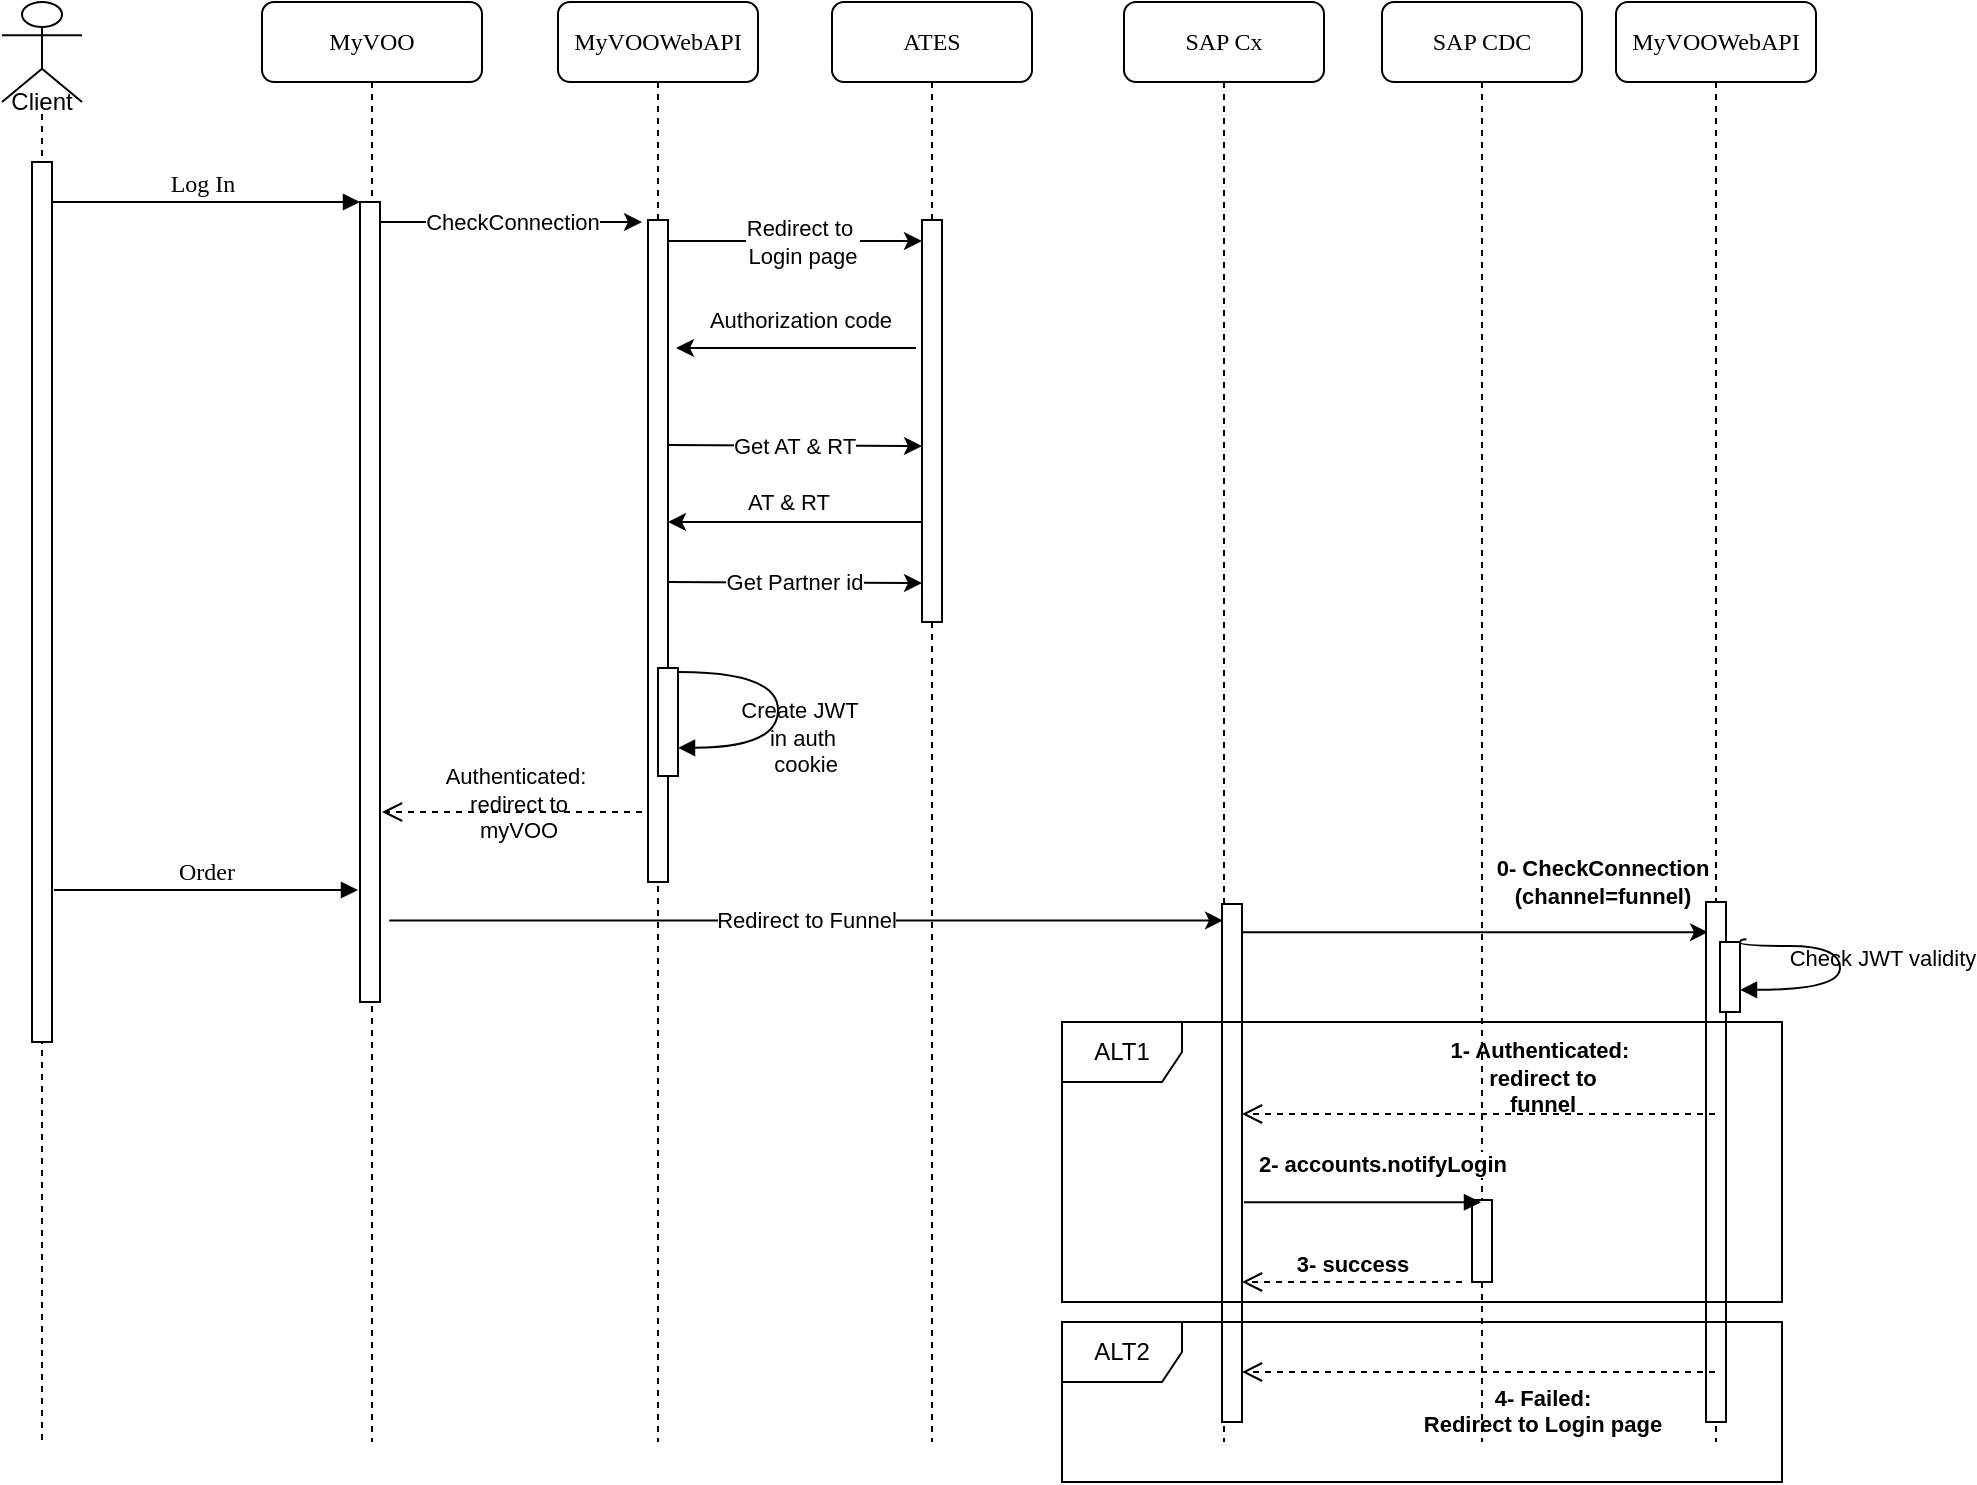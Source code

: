 <mxfile version="14.6.0" type="github" pages="2">
  <diagram name="SignIn v4 client authentifié" id="ywt-HCj624KQIoi7aklT">
    <mxGraphModel dx="1659" dy="769" grid="1" gridSize="10" guides="1" tooltips="1" connect="1" arrows="1" fold="1" page="1" pageScale="1" pageWidth="827" pageHeight="1169" math="0" shadow="0">
      <root>
        <mxCell id="20mohrdvUinJ7FdaK1xu-0" />
        <mxCell id="20mohrdvUinJ7FdaK1xu-1" parent="20mohrdvUinJ7FdaK1xu-0" />
        <mxCell id="20mohrdvUinJ7FdaK1xu-2" value="MyVOO" style="shape=umlLifeline;perimeter=lifelinePerimeter;whiteSpace=wrap;html=1;container=1;collapsible=0;recursiveResize=0;outlineConnect=0;rounded=1;shadow=0;comic=0;labelBackgroundColor=none;strokeWidth=1;fontFamily=Verdana;fontSize=12;align=center;" parent="20mohrdvUinJ7FdaK1xu-1" vertex="1">
          <mxGeometry x="240" y="80" width="110" height="720" as="geometry" />
        </mxCell>
        <mxCell id="20mohrdvUinJ7FdaK1xu-36" value="CheckConnection" style="edgeStyle=orthogonalEdgeStyle;rounded=0;orthogonalLoop=1;jettySize=auto;html=1;" parent="20mohrdvUinJ7FdaK1xu-2" edge="1">
          <mxGeometry relative="1" as="geometry">
            <mxPoint x="59" y="110" as="sourcePoint" />
            <mxPoint x="190" y="110" as="targetPoint" />
          </mxGeometry>
        </mxCell>
        <mxCell id="20mohrdvUinJ7FdaK1xu-3" value="" style="html=1;points=[];perimeter=orthogonalPerimeter;rounded=0;shadow=0;comic=0;labelBackgroundColor=none;strokeWidth=1;fontFamily=Verdana;fontSize=12;align=center;" parent="20mohrdvUinJ7FdaK1xu-2" vertex="1">
          <mxGeometry x="49" y="100" width="10" height="400" as="geometry" />
        </mxCell>
        <mxCell id="20mohrdvUinJ7FdaK1xu-4" value="MyVOOWebAPI" style="shape=umlLifeline;perimeter=lifelinePerimeter;whiteSpace=wrap;html=1;container=1;collapsible=0;recursiveResize=0;outlineConnect=0;rounded=1;shadow=0;comic=0;labelBackgroundColor=none;strokeWidth=1;fontFamily=Verdana;fontSize=12;align=center;" parent="20mohrdvUinJ7FdaK1xu-1" vertex="1">
          <mxGeometry x="388" y="80" width="100" height="720" as="geometry" />
        </mxCell>
        <mxCell id="20mohrdvUinJ7FdaK1xu-7" value="Log In" style="html=1;verticalAlign=bottom;endArrow=block;entryX=0;entryY=0;labelBackgroundColor=none;fontFamily=Verdana;fontSize=12;edgeStyle=elbowEdgeStyle;elbow=vertical;" parent="20mohrdvUinJ7FdaK1xu-1" source="20mohrdvUinJ7FdaK1xu-9" target="20mohrdvUinJ7FdaK1xu-3" edge="1">
          <mxGeometry relative="1" as="geometry">
            <mxPoint x="155" y="180" as="sourcePoint" />
          </mxGeometry>
        </mxCell>
        <mxCell id="20mohrdvUinJ7FdaK1xu-9" value="Client" style="shape=umlLifeline;participant=umlActor;perimeter=lifelinePerimeter;whiteSpace=wrap;html=1;container=1;collapsible=0;recursiveResize=0;verticalAlign=top;spacingTop=36;outlineConnect=0;size=50;" parent="20mohrdvUinJ7FdaK1xu-1" vertex="1">
          <mxGeometry x="110" y="80" width="40" height="720" as="geometry" />
        </mxCell>
        <mxCell id="20mohrdvUinJ7FdaK1xu-10" value="" style="html=1;points=[];perimeter=orthogonalPerimeter;" parent="20mohrdvUinJ7FdaK1xu-9" vertex="1">
          <mxGeometry x="15" y="80" width="10" height="440" as="geometry" />
        </mxCell>
        <mxCell id="20mohrdvUinJ7FdaK1xu-12" value="SAP Cx" style="shape=umlLifeline;perimeter=lifelinePerimeter;whiteSpace=wrap;html=1;container=1;collapsible=0;recursiveResize=0;outlineConnect=0;rounded=1;shadow=0;comic=0;labelBackgroundColor=none;strokeWidth=1;fontFamily=Verdana;fontSize=12;align=center;gradientColor=#ffffff;" parent="20mohrdvUinJ7FdaK1xu-1" vertex="1">
          <mxGeometry x="671" y="80" width="100" height="720" as="geometry" />
        </mxCell>
        <mxCell id="20mohrdvUinJ7FdaK1xu-16" value="ATES" style="shape=umlLifeline;perimeter=lifelinePerimeter;whiteSpace=wrap;html=1;container=1;collapsible=0;recursiveResize=0;outlineConnect=0;rounded=1;shadow=0;comic=0;labelBackgroundColor=none;strokeWidth=1;fontFamily=Verdana;fontSize=12;align=center;" parent="20mohrdvUinJ7FdaK1xu-1" vertex="1">
          <mxGeometry x="525" y="80" width="100" height="720" as="geometry" />
        </mxCell>
        <mxCell id="20mohrdvUinJ7FdaK1xu-17" value="Authenticated:&amp;nbsp;&lt;br style=&quot;font-size: 11px;&quot;&gt;redirect to &lt;br style=&quot;font-size: 11px;&quot;&gt;myVOO" style="html=1;verticalAlign=bottom;endArrow=open;dashed=1;endSize=8;labelBackgroundColor=none;fontFamily=Helvetica;fontSize=11;edgeStyle=elbowEdgeStyle;elbow=vertical;" parent="20mohrdvUinJ7FdaK1xu-1" edge="1">
          <mxGeometry x="-0.037" y="18" relative="1" as="geometry">
            <mxPoint x="300" y="485" as="targetPoint" />
            <Array as="points">
              <mxPoint x="403" y="485" />
              <mxPoint x="433" y="485" />
            </Array>
            <mxPoint x="430" y="485" as="sourcePoint" />
            <mxPoint as="offset" />
          </mxGeometry>
        </mxCell>
        <mxCell id="20mohrdvUinJ7FdaK1xu-28" value="Order" style="html=1;verticalAlign=bottom;endArrow=block;labelBackgroundColor=none;fontFamily=Verdana;fontSize=12;edgeStyle=elbowEdgeStyle;elbow=vertical;" parent="20mohrdvUinJ7FdaK1xu-1" edge="1">
          <mxGeometry relative="1" as="geometry">
            <mxPoint x="136" y="524" as="sourcePoint" />
            <mxPoint x="288" y="524" as="targetPoint" />
          </mxGeometry>
        </mxCell>
        <mxCell id="20mohrdvUinJ7FdaK1xu-39" value="Redirect to&amp;nbsp;&lt;br&gt;Login page" style="edgeStyle=orthogonalEdgeStyle;rounded=0;orthogonalLoop=1;jettySize=auto;html=1;" parent="20mohrdvUinJ7FdaK1xu-1" edge="1">
          <mxGeometry x="0.055" relative="1" as="geometry">
            <mxPoint x="443" y="199.5" as="sourcePoint" />
            <mxPoint x="570" y="199.5" as="targetPoint" />
            <mxPoint as="offset" />
          </mxGeometry>
        </mxCell>
        <mxCell id="20mohrdvUinJ7FdaK1xu-37" value="" style="html=1;points=[];perimeter=orthogonalPerimeter;rounded=0;shadow=0;comic=0;labelBackgroundColor=none;strokeWidth=1;fontFamily=Verdana;fontSize=12;align=center;" parent="20mohrdvUinJ7FdaK1xu-1" vertex="1">
          <mxGeometry x="433" y="189" width="10" height="331" as="geometry" />
        </mxCell>
        <mxCell id="20mohrdvUinJ7FdaK1xu-40" value="" style="html=1;points=[];perimeter=orthogonalPerimeter;rounded=0;shadow=0;comic=0;labelBackgroundColor=none;strokeWidth=1;fontFamily=Verdana;fontSize=12;align=center;" parent="20mohrdvUinJ7FdaK1xu-1" vertex="1">
          <mxGeometry x="570" y="189" width="10" height="201" as="geometry" />
        </mxCell>
        <mxCell id="20mohrdvUinJ7FdaK1xu-43" value="Authorization code" style="endArrow=classic;html=1;" parent="20mohrdvUinJ7FdaK1xu-1" edge="1">
          <mxGeometry x="-0.033" y="-14" width="50" height="50" relative="1" as="geometry">
            <mxPoint x="567" y="253" as="sourcePoint" />
            <mxPoint x="447" y="253" as="targetPoint" />
            <mxPoint as="offset" />
          </mxGeometry>
        </mxCell>
        <mxCell id="20mohrdvUinJ7FdaK1xu-44" value="Get AT &amp;amp; RT" style="endArrow=classic;html=1;" parent="20mohrdvUinJ7FdaK1xu-1" edge="1">
          <mxGeometry width="50" height="50" relative="1" as="geometry">
            <mxPoint x="443" y="301.5" as="sourcePoint" />
            <mxPoint x="570" y="302" as="targetPoint" />
          </mxGeometry>
        </mxCell>
        <mxCell id="20mohrdvUinJ7FdaK1xu-45" value="AT &amp;amp; RT" style="endArrow=classic;html=1;exitX=0;exitY=0.751;exitDx=0;exitDy=0;exitPerimeter=0;" parent="20mohrdvUinJ7FdaK1xu-1" source="20mohrdvUinJ7FdaK1xu-40" edge="1">
          <mxGeometry x="0.05" y="-10" width="50" height="50" relative="1" as="geometry">
            <mxPoint x="563" y="340" as="sourcePoint" />
            <mxPoint x="443" y="340" as="targetPoint" />
            <mxPoint as="offset" />
          </mxGeometry>
        </mxCell>
        <mxCell id="20mohrdvUinJ7FdaK1xu-46" value="Get Partner id" style="endArrow=classic;html=1;" parent="20mohrdvUinJ7FdaK1xu-1" edge="1">
          <mxGeometry width="50" height="50" relative="1" as="geometry">
            <mxPoint x="443" y="370" as="sourcePoint" />
            <mxPoint x="570" y="370.5" as="targetPoint" />
          </mxGeometry>
        </mxCell>
        <mxCell id="20mohrdvUinJ7FdaK1xu-47" value="Create JWT&amp;nbsp;&lt;br style=&quot;font-size: 11px;&quot;&gt;in auth&lt;br style=&quot;font-size: 11px;&quot;&gt;&amp;nbsp;cookie" style="html=1;verticalAlign=bottom;endArrow=block;labelBackgroundColor=none;fontFamily=Helvetica;fontSize=11;elbow=vertical;edgeStyle=orthogonalEdgeStyle;curved=1;entryX=1;entryY=0.286;entryPerimeter=0;" parent="20mohrdvUinJ7FdaK1xu-1" edge="1">
          <mxGeometry x="0.273" y="21" relative="1" as="geometry">
            <mxPoint x="448.38" y="415" as="sourcePoint" />
            <mxPoint x="448.0" y="452.92" as="targetPoint" />
            <Array as="points">
              <mxPoint x="498" y="414.9" />
              <mxPoint x="498" y="452.9" />
            </Array>
            <mxPoint x="12" y="-4" as="offset" />
          </mxGeometry>
        </mxCell>
        <mxCell id="20mohrdvUinJ7FdaK1xu-48" value="" style="html=1;points=[];perimeter=orthogonalPerimeter;rounded=0;shadow=0;comic=0;labelBackgroundColor=none;strokeWidth=1;fontFamily=Verdana;fontSize=12;align=center;" parent="20mohrdvUinJ7FdaK1xu-1" vertex="1">
          <mxGeometry x="438" y="413" width="10" height="54" as="geometry" />
        </mxCell>
        <mxCell id="20mohrdvUinJ7FdaK1xu-49" value="Redirect to Funnel" style="edgeStyle=orthogonalEdgeStyle;rounded=0;orthogonalLoop=1;jettySize=auto;html=1;exitX=1.46;exitY=0.948;exitDx=0;exitDy=0;exitPerimeter=0;" parent="20mohrdvUinJ7FdaK1xu-1" edge="1">
          <mxGeometry relative="1" as="geometry">
            <mxPoint x="303.6" y="539.2" as="sourcePoint" />
            <mxPoint x="720.5" y="539.2" as="targetPoint" />
            <Array as="points">
              <mxPoint x="610" y="539" />
              <mxPoint x="610" y="539" />
            </Array>
          </mxGeometry>
        </mxCell>
        <mxCell id="20mohrdvUinJ7FdaK1xu-52" value="&lt;b&gt;0- CheckConnection &lt;br&gt;(channel=funnel)&lt;/b&gt;" style="edgeStyle=orthogonalEdgeStyle;rounded=0;orthogonalLoop=1;jettySize=auto;html=1;entryX=0.1;entryY=0.058;entryDx=0;entryDy=0;entryPerimeter=0;" parent="20mohrdvUinJ7FdaK1xu-1" target="20mohrdvUinJ7FdaK1xu-53" edge="1">
          <mxGeometry x="0.547" y="25" relative="1" as="geometry">
            <mxPoint x="730" y="544" as="sourcePoint" />
            <mxPoint x="870" y="544" as="targetPoint" />
            <Array as="points">
              <mxPoint x="730" y="546" />
            </Array>
            <mxPoint as="offset" />
          </mxGeometry>
        </mxCell>
        <mxCell id="20mohrdvUinJ7FdaK1xu-50" value="" style="html=1;points=[];perimeter=orthogonalPerimeter;rounded=0;shadow=0;comic=0;labelBackgroundColor=none;strokeWidth=1;fontFamily=Verdana;fontSize=12;align=center;" parent="20mohrdvUinJ7FdaK1xu-1" vertex="1">
          <mxGeometry x="720" y="531" width="10" height="259" as="geometry" />
        </mxCell>
        <mxCell id="20mohrdvUinJ7FdaK1xu-51" value="MyVOOWebAPI" style="shape=umlLifeline;perimeter=lifelinePerimeter;whiteSpace=wrap;html=1;container=1;collapsible=0;recursiveResize=0;outlineConnect=0;rounded=1;shadow=0;comic=0;labelBackgroundColor=none;strokeWidth=1;fontFamily=Verdana;fontSize=12;align=center;" parent="20mohrdvUinJ7FdaK1xu-1" vertex="1">
          <mxGeometry x="917" y="80" width="100" height="720" as="geometry" />
        </mxCell>
        <mxCell id="20mohrdvUinJ7FdaK1xu-53" value="" style="html=1;points=[];perimeter=orthogonalPerimeter;rounded=0;shadow=0;comic=0;labelBackgroundColor=none;strokeWidth=1;fontFamily=Verdana;fontSize=12;align=center;" parent="20mohrdvUinJ7FdaK1xu-1" vertex="1">
          <mxGeometry x="962" y="530" width="10" height="260" as="geometry" />
        </mxCell>
        <mxCell id="20mohrdvUinJ7FdaK1xu-54" value="Check JWT validity" style="html=1;verticalAlign=bottom;endArrow=block;labelBackgroundColor=none;fontFamily=Helvetica;fontSize=11;elbow=vertical;edgeStyle=orthogonalEdgeStyle;curved=1;entryX=1;entryY=0.286;entryPerimeter=0;exitX=1.32;exitY=-0.04;exitDx=0;exitDy=0;exitPerimeter=0;" parent="20mohrdvUinJ7FdaK1xu-1" source="20mohrdvUinJ7FdaK1xu-55" edge="1">
          <mxGeometry x="0.122" y="21" relative="1" as="geometry">
            <mxPoint x="979.38" y="536" as="sourcePoint" />
            <mxPoint x="979" y="573.92" as="targetPoint" />
            <Array as="points">
              <mxPoint x="979" y="549" />
              <mxPoint x="979" y="552" />
              <mxPoint x="1029" y="552" />
              <mxPoint x="1029" y="574" />
            </Array>
            <mxPoint as="offset" />
          </mxGeometry>
        </mxCell>
        <mxCell id="20mohrdvUinJ7FdaK1xu-55" value="" style="html=1;points=[];perimeter=orthogonalPerimeter;rounded=0;shadow=0;comic=0;labelBackgroundColor=none;strokeWidth=1;fontFamily=Verdana;fontSize=12;align=center;" parent="20mohrdvUinJ7FdaK1xu-1" vertex="1">
          <mxGeometry x="969" y="550" width="10" height="35" as="geometry" />
        </mxCell>
        <mxCell id="20mohrdvUinJ7FdaK1xu-58" value="&lt;b&gt;1- Authenticated:&amp;nbsp;&lt;br style=&quot;font-size: 11px&quot;&gt;redirect to &lt;br style=&quot;font-size: 11px&quot;&gt;funnel&lt;/b&gt;" style="html=1;verticalAlign=bottom;endArrow=open;dashed=1;endSize=8;labelBackgroundColor=none;fontFamily=Helvetica;fontSize=11;edgeStyle=elbowEdgeStyle;elbow=vertical;" parent="20mohrdvUinJ7FdaK1xu-1" edge="1">
          <mxGeometry x="-0.269" y="4" relative="1" as="geometry">
            <mxPoint x="730" y="636" as="targetPoint" />
            <Array as="points">
              <mxPoint x="833" y="636" />
              <mxPoint x="863" y="636" />
            </Array>
            <mxPoint x="966.5" y="636" as="sourcePoint" />
            <mxPoint as="offset" />
          </mxGeometry>
        </mxCell>
        <mxCell id="yC-pxovkOlkUJnWzVuCb-2" value="ALT1" style="shape=umlFrame;whiteSpace=wrap;html=1;" parent="20mohrdvUinJ7FdaK1xu-1" vertex="1">
          <mxGeometry x="640" y="590" width="360" height="140" as="geometry" />
        </mxCell>
        <mxCell id="yC-pxovkOlkUJnWzVuCb-3" value="ALT2" style="shape=umlFrame;whiteSpace=wrap;html=1;" parent="20mohrdvUinJ7FdaK1xu-1" vertex="1">
          <mxGeometry x="640" y="740" width="360" height="80" as="geometry" />
        </mxCell>
        <mxCell id="yC-pxovkOlkUJnWzVuCb-4" value="&lt;b&gt;4- Failed:&lt;br&gt;Redirect to Login page&lt;/b&gt;" style="html=1;verticalAlign=bottom;endArrow=open;dashed=1;endSize=8;labelBackgroundColor=none;fontFamily=Helvetica;fontSize=11;edgeStyle=elbowEdgeStyle;elbow=vertical;" parent="20mohrdvUinJ7FdaK1xu-1" edge="1">
          <mxGeometry x="-0.269" y="35" relative="1" as="geometry">
            <mxPoint x="730" y="765" as="targetPoint" />
            <Array as="points">
              <mxPoint x="833" y="765" />
              <mxPoint x="863" y="765" />
            </Array>
            <mxPoint x="966.5" y="765" as="sourcePoint" />
            <mxPoint as="offset" />
          </mxGeometry>
        </mxCell>
        <mxCell id="Apyeg-tz0ZNvW1h31W-Q-0" value="SAP CDC" style="shape=umlLifeline;perimeter=lifelinePerimeter;whiteSpace=wrap;html=1;container=1;collapsible=0;recursiveResize=0;outlineConnect=0;rounded=1;shadow=0;comic=0;labelBackgroundColor=none;strokeWidth=1;fontFamily=Verdana;fontSize=12;align=center;gradientColor=#ffffff;" parent="20mohrdvUinJ7FdaK1xu-1" vertex="1">
          <mxGeometry x="800" y="80" width="100" height="720" as="geometry" />
        </mxCell>
        <mxCell id="I_pXs038dYtvO9n82BvC-3" value="" style="html=1;points=[];perimeter=orthogonalPerimeter;rounded=0;shadow=0;comic=0;labelBackgroundColor=none;strokeWidth=1;fontFamily=Verdana;fontSize=12;align=center;" parent="Apyeg-tz0ZNvW1h31W-Q-0" vertex="1">
          <mxGeometry x="45" y="599" width="10" height="41" as="geometry" />
        </mxCell>
        <mxCell id="Apyeg-tz0ZNvW1h31W-Q-1" value="&lt;b&gt;2- accounts.notifyLogin&lt;/b&gt;" style="html=1;verticalAlign=bottom;endArrow=block;exitX=1.1;exitY=0.514;exitDx=0;exitDy=0;exitPerimeter=0;" parent="20mohrdvUinJ7FdaK1xu-1" edge="1">
          <mxGeometry x="0.165" y="10" width="80" relative="1" as="geometry">
            <mxPoint x="731" y="680.126" as="sourcePoint" />
            <mxPoint x="849.5" y="680.126" as="targetPoint" />
            <mxPoint as="offset" />
          </mxGeometry>
        </mxCell>
        <mxCell id="Apyeg-tz0ZNvW1h31W-Q-2" value="&lt;b&gt;3- success&lt;/b&gt;" style="html=1;verticalAlign=bottom;endArrow=open;dashed=1;endSize=8;" parent="20mohrdvUinJ7FdaK1xu-1" edge="1">
          <mxGeometry relative="1" as="geometry">
            <mxPoint x="840" y="720" as="sourcePoint" />
            <mxPoint x="730" y="720" as="targetPoint" />
          </mxGeometry>
        </mxCell>
      </root>
    </mxGraphModel>
  </diagram>
  <diagram name="Page-2" id="DxPstZGoQyDB_6V48d0W">
    <mxGraphModel dx="1422" dy="843" grid="1" gridSize="10" guides="1" tooltips="1" connect="1" arrows="1" fold="1" page="1" pageScale="1" pageWidth="850" pageHeight="1100" math="0" shadow="0">
      <root>
        <mxCell id="YwtZZnCojxIVyrU9BSWU-0" />
        <mxCell id="YwtZZnCojxIVyrU9BSWU-1" parent="YwtZZnCojxIVyrU9BSWU-0" />
      </root>
    </mxGraphModel>
  </diagram>
</mxfile>
